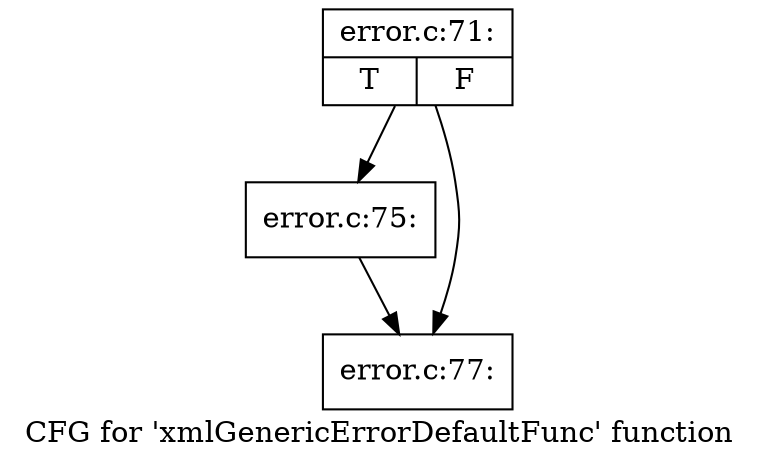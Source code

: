 digraph "CFG for 'xmlGenericErrorDefaultFunc' function" {
	label="CFG for 'xmlGenericErrorDefaultFunc' function";

	Node0x43dbea0 [shape=record,label="{error.c:71:|{<s0>T|<s1>F}}"];
	Node0x43dbea0 -> Node0x4522a70;
	Node0x43dbea0 -> Node0x4522ac0;
	Node0x4522a70 [shape=record,label="{error.c:75:}"];
	Node0x4522a70 -> Node0x4522ac0;
	Node0x4522ac0 [shape=record,label="{error.c:77:}"];
}
